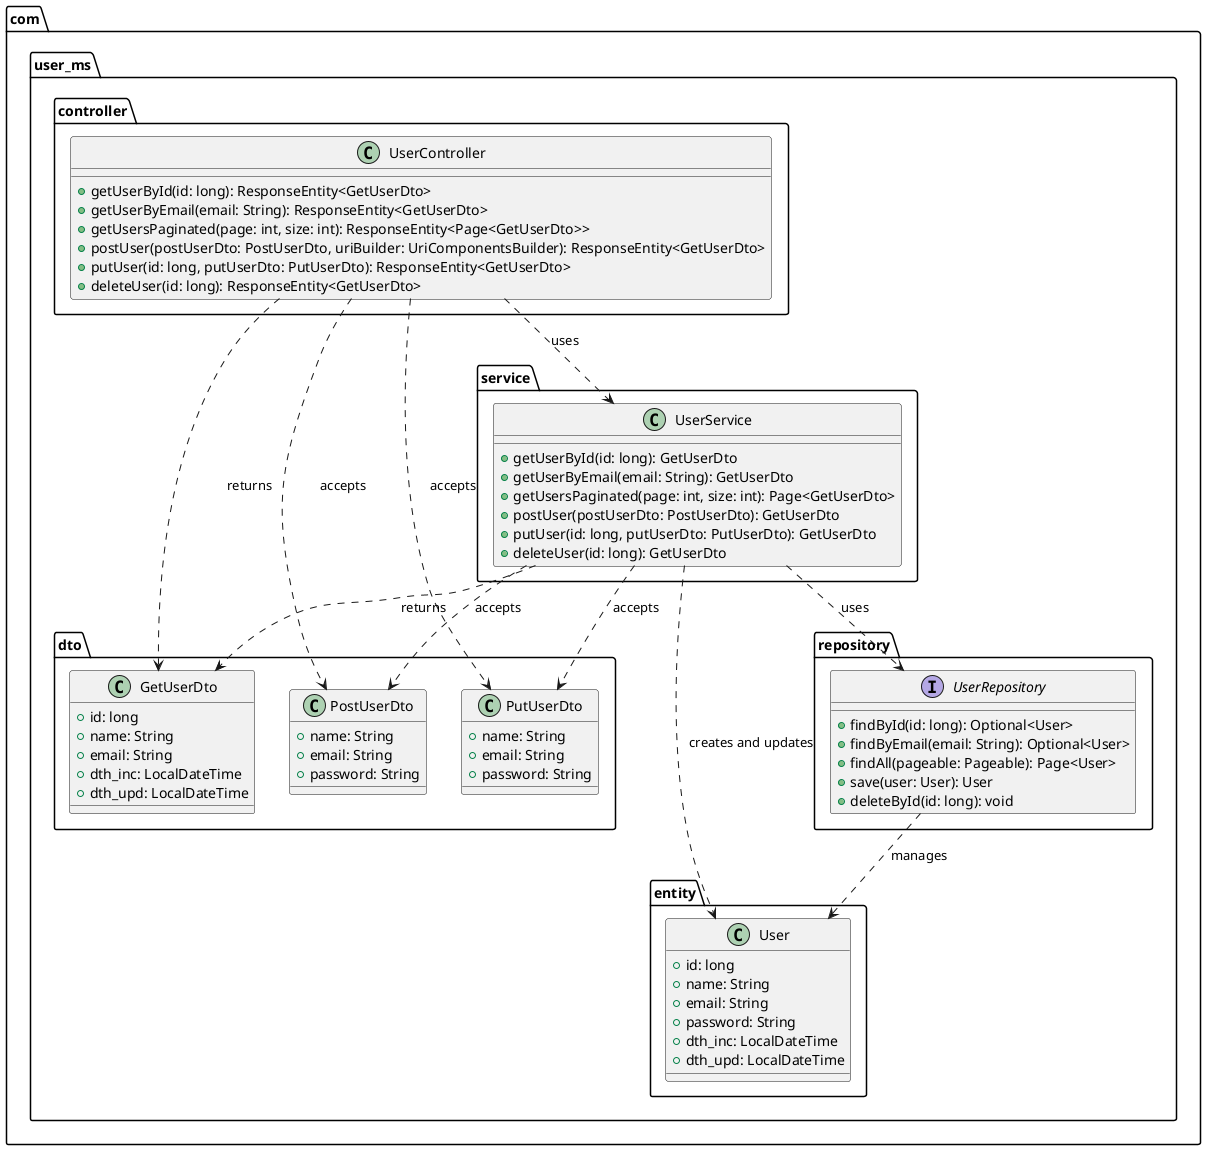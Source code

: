 @startuml
package com.user_ms.controller {
    class UserController {
        +getUserById(id: long): ResponseEntity<GetUserDto>
        +getUserByEmail(email: String): ResponseEntity<GetUserDto>
        +getUsersPaginated(page: int, size: int): ResponseEntity<Page<GetUserDto>>
        +postUser(postUserDto: PostUserDto, uriBuilder: UriComponentsBuilder): ResponseEntity<GetUserDto>
        +putUser(id: long, putUserDto: PutUserDto): ResponseEntity<GetUserDto>
        +deleteUser(id: long): ResponseEntity<GetUserDto>
    }
}

package com.user_ms.dto {
    class GetUserDto {
        +id: long
        +name: String
        +email: String
        +dth_inc: LocalDateTime
        +dth_upd: LocalDateTime
    }

    class PostUserDto {
        +name: String
        +email: String
        +password: String
    }

    class PutUserDto {
        +name: String
        +email: String
        +password: String
    }
}

package com.user_ms.service {
    class UserService {
        +getUserById(id: long): GetUserDto
        +getUserByEmail(email: String): GetUserDto
        +getUsersPaginated(page: int, size: int): Page<GetUserDto>
        +postUser(postUserDto: PostUserDto): GetUserDto
        +putUser(id: long, putUserDto: PutUserDto): GetUserDto
        +deleteUser(id: long): GetUserDto
    }
}

package com.user_ms.entity {
    class User {
        +id: long
        +name: String
        +email: String
        +password: String
        +dth_inc: LocalDateTime
        +dth_upd: LocalDateTime
    }
}

package com.user_ms.repository {
    interface UserRepository {
        +findById(id: long): Optional<User>
        +findByEmail(email: String): Optional<User>
        +findAll(pageable: Pageable): Page<User>
        +save(user: User): User
        +deleteById(id: long): void
    }
}

' Relationships
UserController ..> UserService : uses
UserController ..> GetUserDto : returns
UserController ..> PostUserDto : accepts
UserController ..> PutUserDto : accepts

UserService ..> UserRepository : uses
UserService ..> GetUserDto : returns
UserService ..> PostUserDto : accepts
UserService ..> PutUserDto : accepts
UserService ..> User : creates and updates

UserRepository ..> User : manages
@enduml